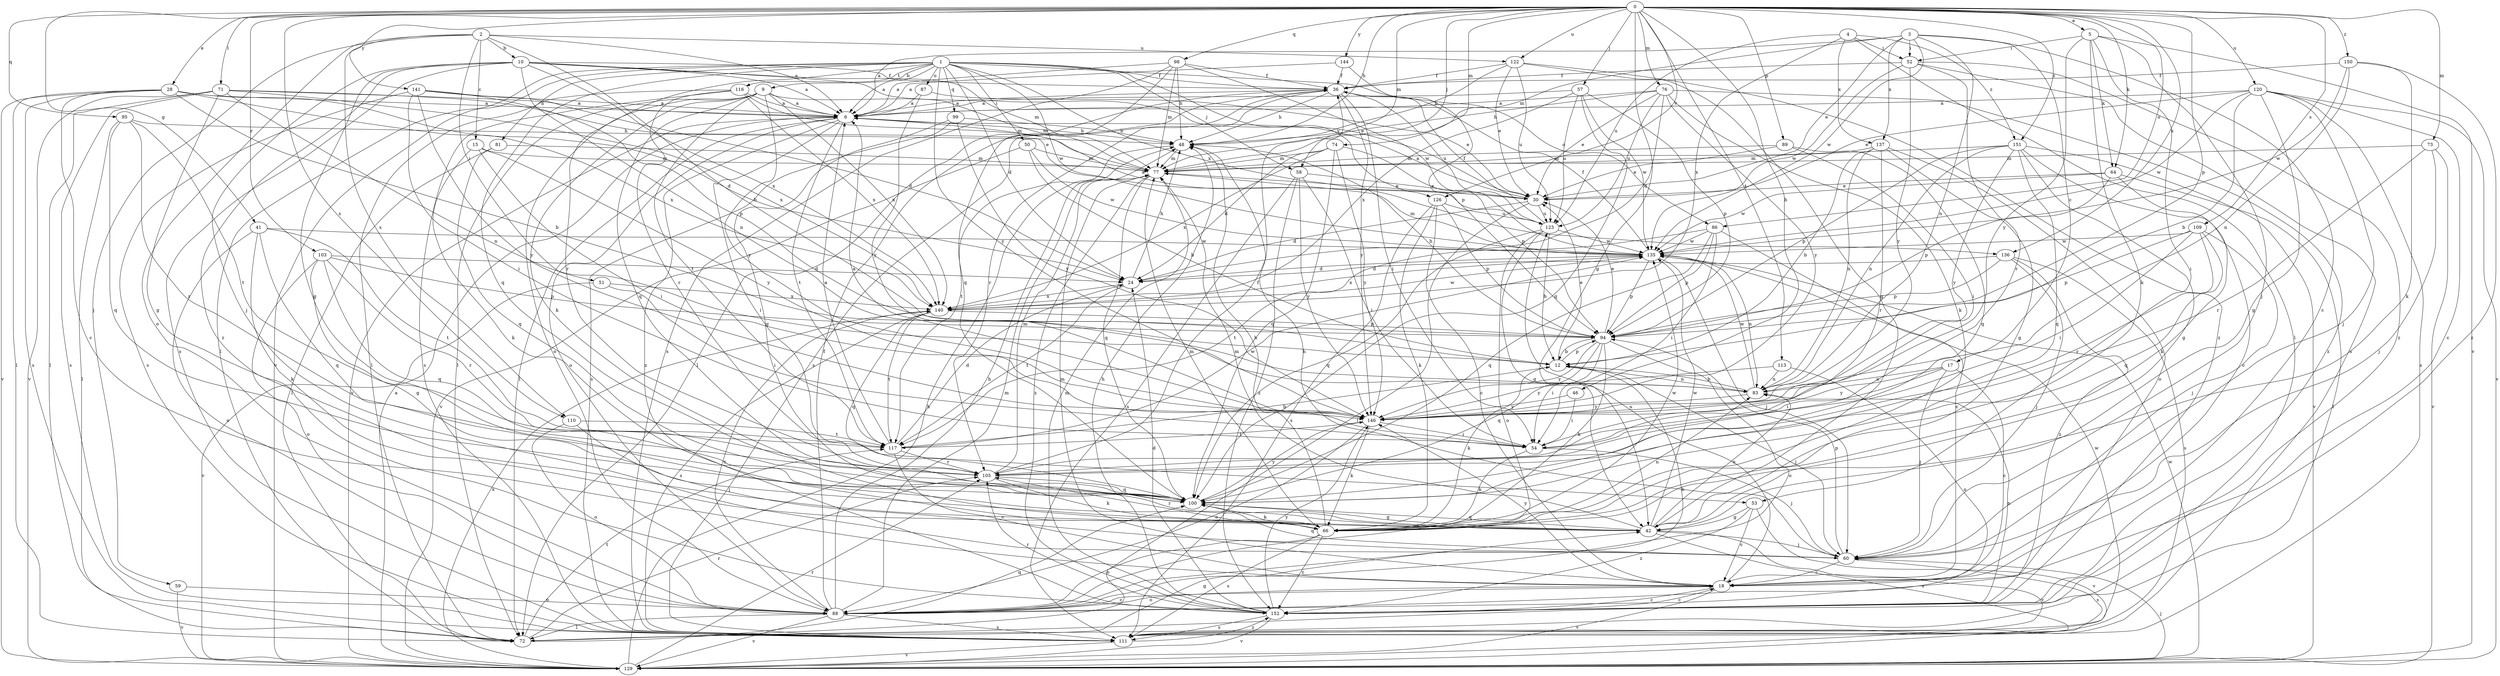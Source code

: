 strict digraph  {
0;
1;
2;
3;
4;
5;
6;
9;
10;
12;
15;
17;
18;
24;
28;
30;
36;
41;
42;
46;
48;
50;
51;
52;
53;
54;
57;
58;
59;
60;
64;
66;
71;
72;
73;
74;
76;
77;
81;
83;
86;
87;
88;
89;
94;
95;
98;
99;
100;
103;
105;
109;
110;
111;
113;
116;
117;
120;
122;
123;
126;
129;
135;
136;
137;
140;
141;
144;
146;
150;
151;
152;
0 -> 5  [label=a];
0 -> 28  [label=e];
0 -> 41  [label=g];
0 -> 42  [label=g];
0 -> 46  [label=h];
0 -> 48  [label=h];
0 -> 57  [label=j];
0 -> 58  [label=j];
0 -> 64  [label=k];
0 -> 71  [label=l];
0 -> 73  [label=m];
0 -> 74  [label=m];
0 -> 76  [label=m];
0 -> 77  [label=m];
0 -> 86  [label=o];
0 -> 89  [label=p];
0 -> 94  [label=p];
0 -> 95  [label=q];
0 -> 98  [label=q];
0 -> 103  [label=r];
0 -> 109  [label=s];
0 -> 110  [label=s];
0 -> 113  [label=t];
0 -> 120  [label=u];
0 -> 122  [label=u];
0 -> 126  [label=v];
0 -> 136  [label=x];
0 -> 141  [label=y];
0 -> 144  [label=y];
0 -> 150  [label=z];
0 -> 151  [label=z];
1 -> 6  [label=a];
1 -> 9  [label=b];
1 -> 24  [label=d];
1 -> 36  [label=f];
1 -> 50  [label=i];
1 -> 58  [label=j];
1 -> 72  [label=l];
1 -> 81  [label=n];
1 -> 86  [label=o];
1 -> 87  [label=o];
1 -> 99  [label=q];
1 -> 100  [label=q];
1 -> 105  [label=r];
1 -> 116  [label=t];
1 -> 126  [label=v];
1 -> 129  [label=v];
1 -> 135  [label=w];
1 -> 136  [label=x];
1 -> 146  [label=y];
2 -> 6  [label=a];
2 -> 10  [label=b];
2 -> 12  [label=b];
2 -> 15  [label=c];
2 -> 51  [label=i];
2 -> 59  [label=j];
2 -> 88  [label=o];
2 -> 110  [label=s];
2 -> 122  [label=u];
3 -> 6  [label=a];
3 -> 17  [label=c];
3 -> 18  [label=c];
3 -> 30  [label=e];
3 -> 52  [label=i];
3 -> 77  [label=m];
3 -> 83  [label=n];
3 -> 135  [label=w];
3 -> 137  [label=x];
4 -> 52  [label=i];
4 -> 72  [label=l];
4 -> 123  [label=u];
4 -> 137  [label=x];
4 -> 140  [label=x];
4 -> 151  [label=z];
5 -> 52  [label=i];
5 -> 53  [label=i];
5 -> 60  [label=j];
5 -> 64  [label=k];
5 -> 66  [label=k];
5 -> 129  [label=v];
5 -> 146  [label=y];
6 -> 48  [label=h];
6 -> 53  [label=i];
6 -> 72  [label=l];
6 -> 88  [label=o];
6 -> 117  [label=t];
6 -> 129  [label=v];
6 -> 152  [label=z];
9 -> 6  [label=a];
9 -> 66  [label=k];
9 -> 72  [label=l];
9 -> 77  [label=m];
9 -> 88  [label=o];
9 -> 100  [label=q];
9 -> 117  [label=t];
9 -> 140  [label=x];
9 -> 146  [label=y];
10 -> 6  [label=a];
10 -> 30  [label=e];
10 -> 36  [label=f];
10 -> 42  [label=g];
10 -> 60  [label=j];
10 -> 77  [label=m];
10 -> 83  [label=n];
10 -> 111  [label=s];
10 -> 140  [label=x];
10 -> 152  [label=z];
12 -> 30  [label=e];
12 -> 60  [label=j];
12 -> 66  [label=k];
12 -> 83  [label=n];
12 -> 94  [label=p];
15 -> 54  [label=i];
15 -> 66  [label=k];
15 -> 77  [label=m];
15 -> 146  [label=y];
17 -> 18  [label=c];
17 -> 54  [label=i];
17 -> 60  [label=j];
17 -> 83  [label=n];
17 -> 146  [label=y];
18 -> 77  [label=m];
18 -> 88  [label=o];
18 -> 123  [label=u];
18 -> 129  [label=v];
18 -> 146  [label=y];
18 -> 152  [label=z];
24 -> 48  [label=h];
24 -> 117  [label=t];
24 -> 140  [label=x];
28 -> 6  [label=a];
28 -> 12  [label=b];
28 -> 18  [label=c];
28 -> 24  [label=d];
28 -> 72  [label=l];
28 -> 111  [label=s];
28 -> 129  [label=v];
28 -> 140  [label=x];
30 -> 6  [label=a];
30 -> 24  [label=d];
30 -> 72  [label=l];
30 -> 123  [label=u];
36 -> 6  [label=a];
36 -> 48  [label=h];
36 -> 54  [label=i];
36 -> 72  [label=l];
36 -> 105  [label=r];
36 -> 111  [label=s];
36 -> 123  [label=u];
36 -> 146  [label=y];
41 -> 66  [label=k];
41 -> 88  [label=o];
41 -> 100  [label=q];
41 -> 117  [label=t];
41 -> 135  [label=w];
42 -> 60  [label=j];
42 -> 77  [label=m];
42 -> 83  [label=n];
42 -> 100  [label=q];
42 -> 111  [label=s];
42 -> 129  [label=v];
42 -> 135  [label=w];
46 -> 54  [label=i];
46 -> 146  [label=y];
48 -> 77  [label=m];
48 -> 117  [label=t];
50 -> 12  [label=b];
50 -> 77  [label=m];
50 -> 129  [label=v];
50 -> 135  [label=w];
51 -> 54  [label=i];
51 -> 129  [label=v];
51 -> 140  [label=x];
52 -> 36  [label=f];
52 -> 105  [label=r];
52 -> 111  [label=s];
52 -> 135  [label=w];
52 -> 146  [label=y];
52 -> 152  [label=z];
53 -> 18  [label=c];
53 -> 42  [label=g];
53 -> 129  [label=v];
53 -> 152  [label=z];
54 -> 60  [label=j];
54 -> 66  [label=k];
57 -> 6  [label=a];
57 -> 94  [label=p];
57 -> 100  [label=q];
57 -> 123  [label=u];
57 -> 135  [label=w];
57 -> 140  [label=x];
58 -> 30  [label=e];
58 -> 54  [label=i];
58 -> 111  [label=s];
58 -> 146  [label=y];
58 -> 152  [label=z];
59 -> 88  [label=o];
59 -> 129  [label=v];
60 -> 18  [label=c];
60 -> 48  [label=h];
60 -> 94  [label=p];
60 -> 100  [label=q];
60 -> 111  [label=s];
64 -> 30  [label=e];
64 -> 66  [label=k];
64 -> 72  [label=l];
64 -> 94  [label=p];
64 -> 135  [label=w];
66 -> 48  [label=h];
66 -> 77  [label=m];
66 -> 83  [label=n];
66 -> 88  [label=o];
66 -> 105  [label=r];
66 -> 111  [label=s];
66 -> 135  [label=w];
66 -> 152  [label=z];
71 -> 6  [label=a];
71 -> 30  [label=e];
71 -> 42  [label=g];
71 -> 72  [label=l];
71 -> 83  [label=n];
71 -> 111  [label=s];
71 -> 129  [label=v];
71 -> 140  [label=x];
72 -> 42  [label=g];
72 -> 100  [label=q];
72 -> 105  [label=r];
72 -> 117  [label=t];
73 -> 60  [label=j];
73 -> 77  [label=m];
73 -> 105  [label=r];
73 -> 129  [label=v];
74 -> 24  [label=d];
74 -> 77  [label=m];
74 -> 94  [label=p];
74 -> 100  [label=q];
74 -> 140  [label=x];
74 -> 146  [label=y];
76 -> 6  [label=a];
76 -> 24  [label=d];
76 -> 30  [label=e];
76 -> 48  [label=h];
76 -> 66  [label=k];
76 -> 123  [label=u];
76 -> 146  [label=y];
76 -> 152  [label=z];
77 -> 30  [label=e];
77 -> 100  [label=q];
77 -> 152  [label=z];
81 -> 72  [label=l];
81 -> 77  [label=m];
81 -> 100  [label=q];
83 -> 12  [label=b];
83 -> 135  [label=w];
83 -> 146  [label=y];
86 -> 18  [label=c];
86 -> 54  [label=i];
86 -> 94  [label=p];
86 -> 100  [label=q];
86 -> 117  [label=t];
86 -> 135  [label=w];
87 -> 6  [label=a];
87 -> 30  [label=e];
87 -> 146  [label=y];
88 -> 12  [label=b];
88 -> 18  [label=c];
88 -> 36  [label=f];
88 -> 48  [label=h];
88 -> 72  [label=l];
88 -> 77  [label=m];
88 -> 111  [label=s];
88 -> 129  [label=v];
88 -> 140  [label=x];
89 -> 30  [label=e];
89 -> 54  [label=i];
89 -> 77  [label=m];
89 -> 100  [label=q];
94 -> 12  [label=b];
94 -> 30  [label=e];
94 -> 48  [label=h];
94 -> 54  [label=i];
94 -> 66  [label=k];
94 -> 88  [label=o];
94 -> 100  [label=q];
94 -> 146  [label=y];
95 -> 48  [label=h];
95 -> 72  [label=l];
95 -> 100  [label=q];
95 -> 105  [label=r];
95 -> 117  [label=t];
98 -> 6  [label=a];
98 -> 36  [label=f];
98 -> 48  [label=h];
98 -> 77  [label=m];
98 -> 100  [label=q];
98 -> 111  [label=s];
98 -> 135  [label=w];
99 -> 42  [label=g];
99 -> 48  [label=h];
99 -> 111  [label=s];
99 -> 146  [label=y];
100 -> 42  [label=g];
100 -> 66  [label=k];
100 -> 146  [label=y];
103 -> 24  [label=d];
103 -> 42  [label=g];
103 -> 88  [label=o];
103 -> 94  [label=p];
103 -> 100  [label=q];
103 -> 105  [label=r];
105 -> 36  [label=f];
105 -> 66  [label=k];
105 -> 77  [label=m];
105 -> 100  [label=q];
109 -> 54  [label=i];
109 -> 60  [label=j];
109 -> 94  [label=p];
109 -> 100  [label=q];
109 -> 105  [label=r];
109 -> 135  [label=w];
110 -> 60  [label=j];
110 -> 88  [label=o];
110 -> 117  [label=t];
111 -> 129  [label=v];
111 -> 135  [label=w];
111 -> 152  [label=z];
113 -> 83  [label=n];
113 -> 88  [label=o];
113 -> 146  [label=y];
116 -> 6  [label=a];
116 -> 72  [label=l];
116 -> 77  [label=m];
116 -> 105  [label=r];
116 -> 111  [label=s];
116 -> 140  [label=x];
117 -> 6  [label=a];
117 -> 12  [label=b];
117 -> 18  [label=c];
117 -> 24  [label=d];
117 -> 105  [label=r];
117 -> 135  [label=w];
120 -> 6  [label=a];
120 -> 12  [label=b];
120 -> 18  [label=c];
120 -> 30  [label=e];
120 -> 42  [label=g];
120 -> 60  [label=j];
120 -> 111  [label=s];
120 -> 129  [label=v];
120 -> 135  [label=w];
122 -> 30  [label=e];
122 -> 36  [label=f];
122 -> 42  [label=g];
122 -> 48  [label=h];
122 -> 123  [label=u];
122 -> 152  [label=z];
123 -> 6  [label=a];
123 -> 12  [label=b];
123 -> 36  [label=f];
123 -> 42  [label=g];
123 -> 88  [label=o];
123 -> 100  [label=q];
123 -> 135  [label=w];
126 -> 18  [label=c];
126 -> 66  [label=k];
126 -> 94  [label=p];
126 -> 111  [label=s];
126 -> 123  [label=u];
129 -> 6  [label=a];
129 -> 48  [label=h];
129 -> 60  [label=j];
129 -> 105  [label=r];
129 -> 135  [label=w];
129 -> 140  [label=x];
135 -> 24  [label=d];
135 -> 36  [label=f];
135 -> 60  [label=j];
135 -> 77  [label=m];
135 -> 83  [label=n];
135 -> 94  [label=p];
135 -> 140  [label=x];
136 -> 24  [label=d];
136 -> 60  [label=j];
136 -> 94  [label=p];
136 -> 111  [label=s];
136 -> 152  [label=z];
137 -> 12  [label=b];
137 -> 42  [label=g];
137 -> 77  [label=m];
137 -> 83  [label=n];
137 -> 88  [label=o];
137 -> 105  [label=r];
140 -> 94  [label=p];
140 -> 100  [label=q];
140 -> 111  [label=s];
140 -> 117  [label=t];
140 -> 135  [label=w];
141 -> 6  [label=a];
141 -> 24  [label=d];
141 -> 54  [label=i];
141 -> 94  [label=p];
141 -> 111  [label=s];
141 -> 146  [label=y];
144 -> 6  [label=a];
144 -> 36  [label=f];
144 -> 94  [label=p];
146 -> 6  [label=a];
146 -> 54  [label=i];
146 -> 66  [label=k];
146 -> 88  [label=o];
146 -> 117  [label=t];
150 -> 36  [label=f];
150 -> 66  [label=k];
150 -> 83  [label=n];
150 -> 135  [label=w];
150 -> 152  [label=z];
151 -> 18  [label=c];
151 -> 42  [label=g];
151 -> 77  [label=m];
151 -> 83  [label=n];
151 -> 94  [label=p];
151 -> 100  [label=q];
151 -> 129  [label=v];
151 -> 146  [label=y];
152 -> 18  [label=c];
152 -> 24  [label=d];
152 -> 48  [label=h];
152 -> 77  [label=m];
152 -> 83  [label=n];
152 -> 105  [label=r];
152 -> 111  [label=s];
152 -> 129  [label=v];
152 -> 146  [label=y];
}
